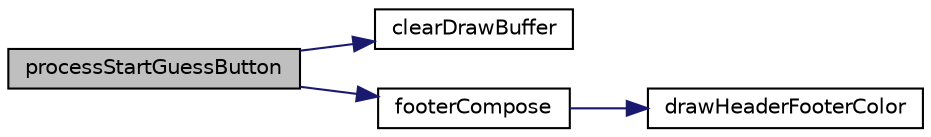 digraph "processStartGuessButton"
{
 // LATEX_PDF_SIZE
  edge [fontname="Helvetica",fontsize="10",labelfontname="Helvetica",labelfontsize="10"];
  node [fontname="Helvetica",fontsize="10",shape=record];
  rankdir="LR";
  Node1 [label="processStartGuessButton",height=0.2,width=0.4,color="black", fillcolor="grey75", style="filled", fontcolor="black",tooltip="This function detects it the player is pressing the guess button and if the press if valid...."];
  Node1 -> Node2 [color="midnightblue",fontsize="10",style="solid"];
  Node2 [label="clearDrawBuffer",height=0.2,width=0.4,color="black", fillcolor="white", style="filled",URL="$graphics_8c.html#af17fcbf1be075a018f5b5e657275ec69",tooltip="This function fills the buffer with the color white."];
  Node1 -> Node3 [color="midnightblue",fontsize="10",style="solid"];
  Node3 [label="footerCompose",height=0.2,width=0.4,color="black", fillcolor="white", style="filled",URL="$graphics_8c.html#a0eb44dd3048885b5c6bdac8f78899487",tooltip="This function draws the bottom bar of the game in drawing and guessing modes."];
  Node3 -> Node4 [color="midnightblue",fontsize="10",style="solid"];
  Node4 [label="drawHeaderFooterColor",height=0.2,width=0.4,color="black", fillcolor="white", style="filled",URL="$graphics_8c.html#a11c8e09efdeb8391158cdc8f1a55271a",tooltip="This function draws the static components of the header and the footer in guess mode and draw mode."];
}
